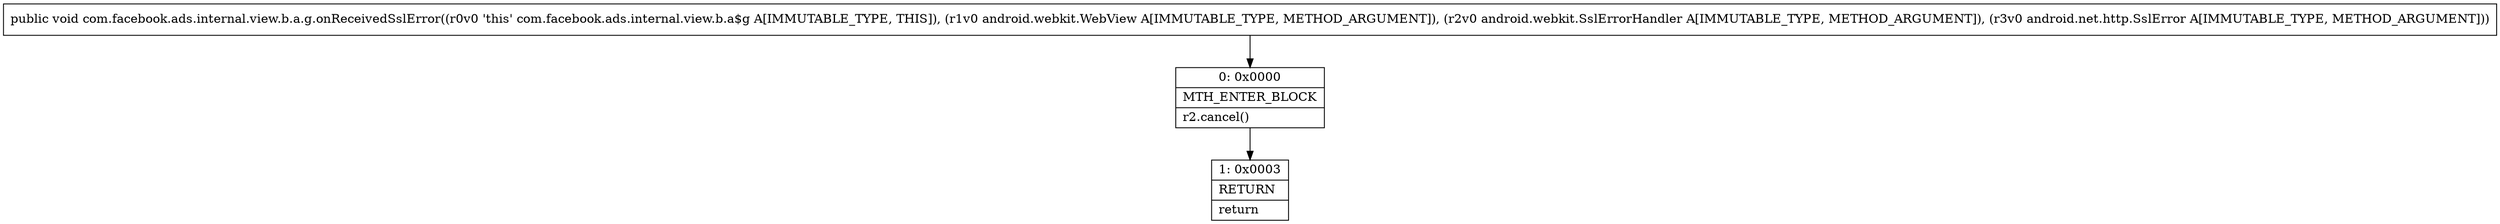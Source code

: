 digraph "CFG forcom.facebook.ads.internal.view.b.a.g.onReceivedSslError(Landroid\/webkit\/WebView;Landroid\/webkit\/SslErrorHandler;Landroid\/net\/http\/SslError;)V" {
Node_0 [shape=record,label="{0\:\ 0x0000|MTH_ENTER_BLOCK\l|r2.cancel()\l}"];
Node_1 [shape=record,label="{1\:\ 0x0003|RETURN\l|return\l}"];
MethodNode[shape=record,label="{public void com.facebook.ads.internal.view.b.a.g.onReceivedSslError((r0v0 'this' com.facebook.ads.internal.view.b.a$g A[IMMUTABLE_TYPE, THIS]), (r1v0 android.webkit.WebView A[IMMUTABLE_TYPE, METHOD_ARGUMENT]), (r2v0 android.webkit.SslErrorHandler A[IMMUTABLE_TYPE, METHOD_ARGUMENT]), (r3v0 android.net.http.SslError A[IMMUTABLE_TYPE, METHOD_ARGUMENT])) }"];
MethodNode -> Node_0;
Node_0 -> Node_1;
}

